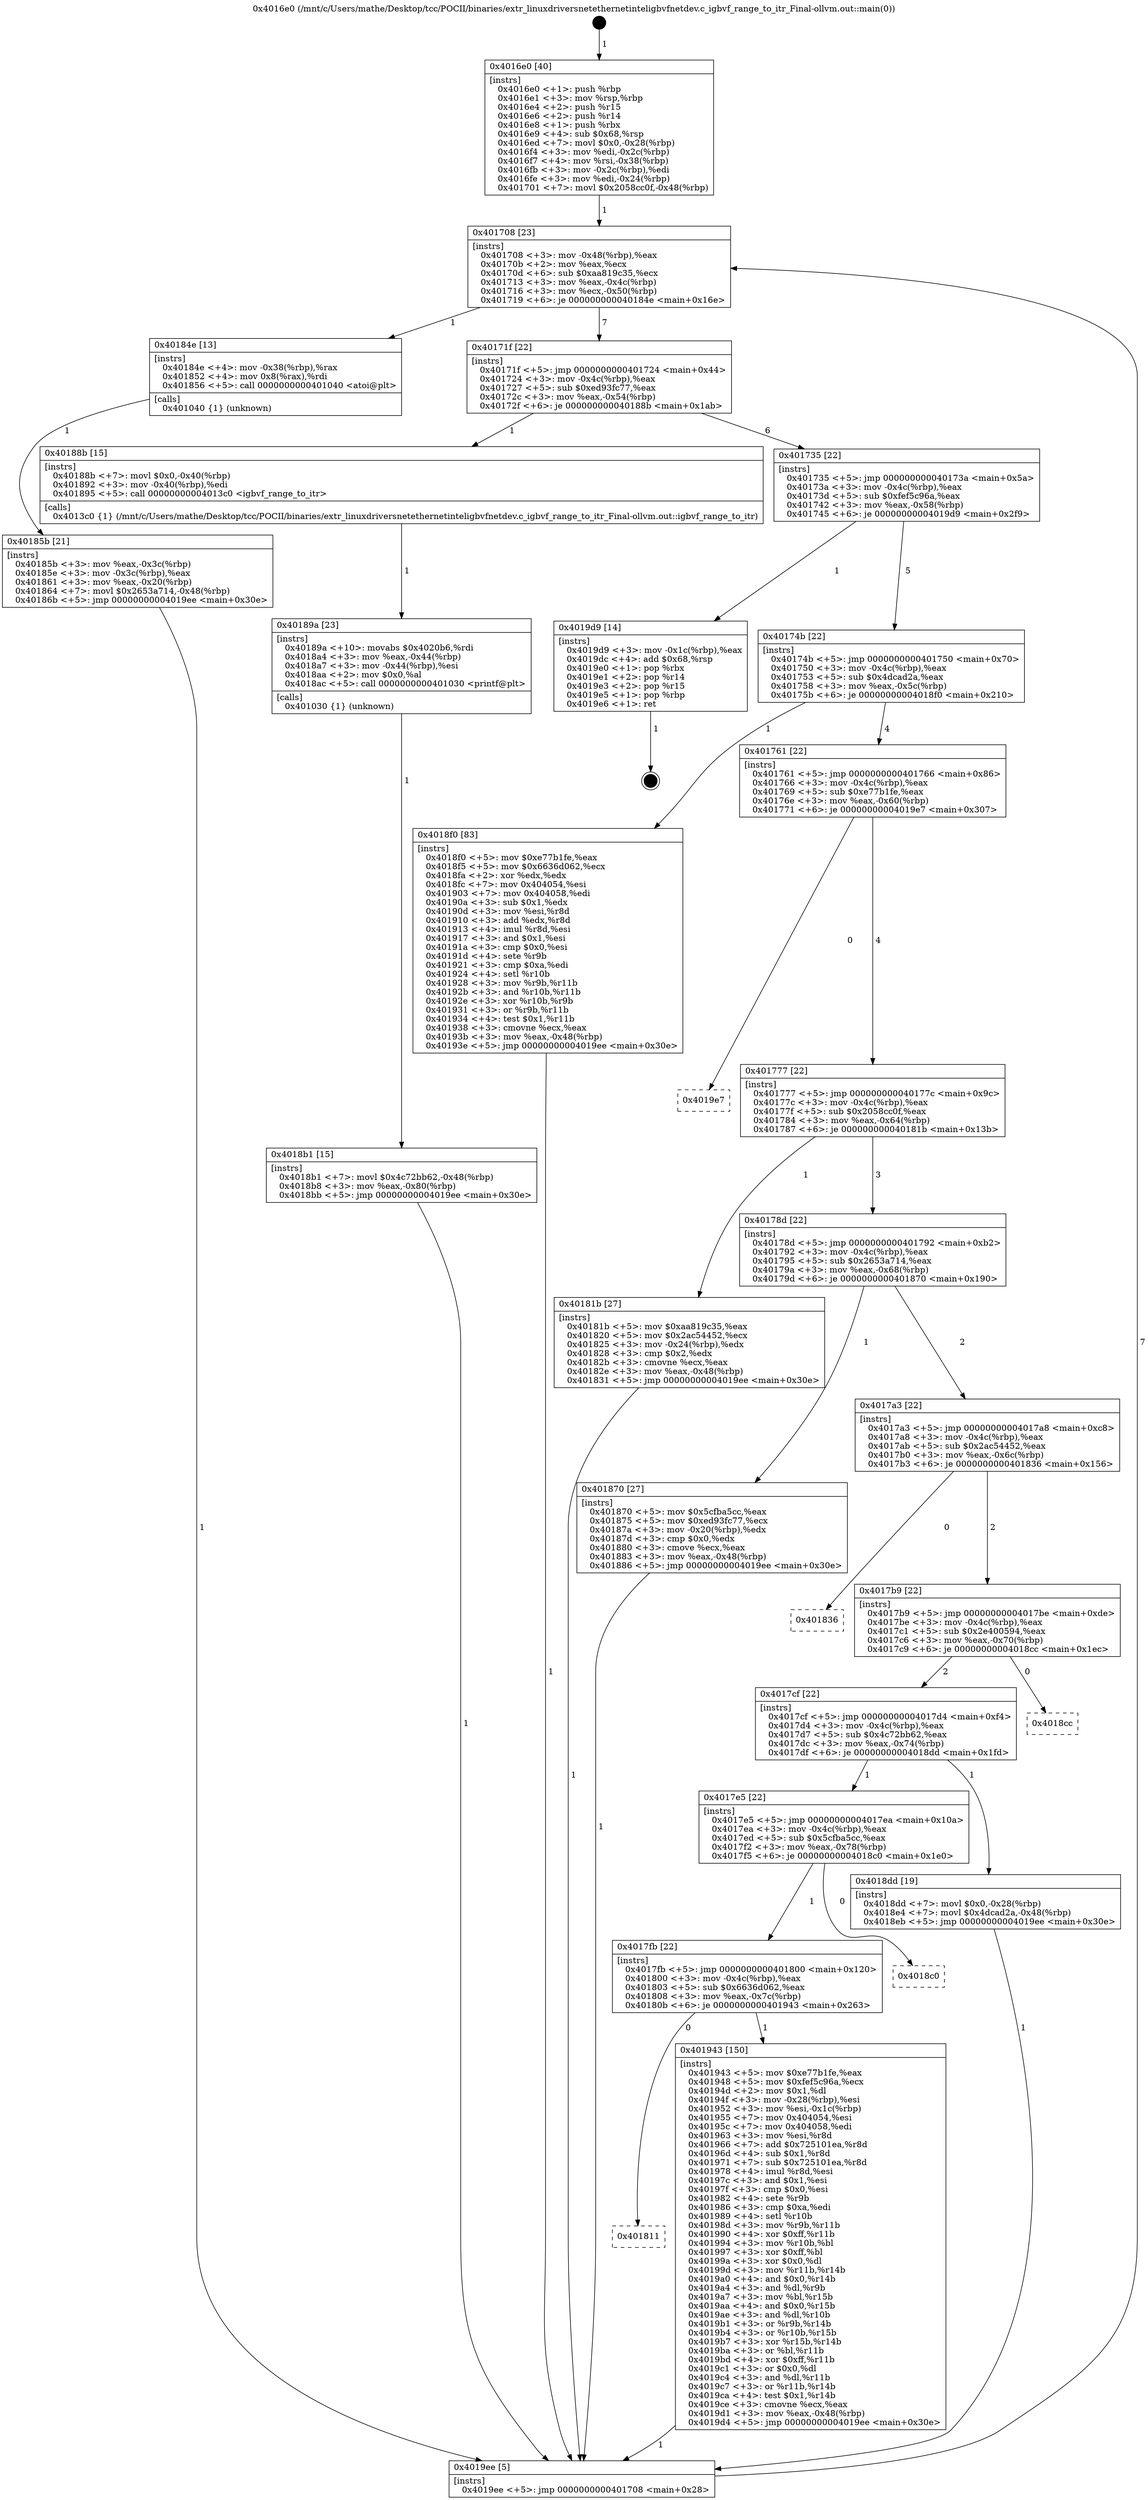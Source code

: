 digraph "0x4016e0" {
  label = "0x4016e0 (/mnt/c/Users/mathe/Desktop/tcc/POCII/binaries/extr_linuxdriversnetethernetinteligbvfnetdev.c_igbvf_range_to_itr_Final-ollvm.out::main(0))"
  labelloc = "t"
  node[shape=record]

  Entry [label="",width=0.3,height=0.3,shape=circle,fillcolor=black,style=filled]
  "0x401708" [label="{
     0x401708 [23]\l
     | [instrs]\l
     &nbsp;&nbsp;0x401708 \<+3\>: mov -0x48(%rbp),%eax\l
     &nbsp;&nbsp;0x40170b \<+2\>: mov %eax,%ecx\l
     &nbsp;&nbsp;0x40170d \<+6\>: sub $0xaa819c35,%ecx\l
     &nbsp;&nbsp;0x401713 \<+3\>: mov %eax,-0x4c(%rbp)\l
     &nbsp;&nbsp;0x401716 \<+3\>: mov %ecx,-0x50(%rbp)\l
     &nbsp;&nbsp;0x401719 \<+6\>: je 000000000040184e \<main+0x16e\>\l
  }"]
  "0x40184e" [label="{
     0x40184e [13]\l
     | [instrs]\l
     &nbsp;&nbsp;0x40184e \<+4\>: mov -0x38(%rbp),%rax\l
     &nbsp;&nbsp;0x401852 \<+4\>: mov 0x8(%rax),%rdi\l
     &nbsp;&nbsp;0x401856 \<+5\>: call 0000000000401040 \<atoi@plt\>\l
     | [calls]\l
     &nbsp;&nbsp;0x401040 \{1\} (unknown)\l
  }"]
  "0x40171f" [label="{
     0x40171f [22]\l
     | [instrs]\l
     &nbsp;&nbsp;0x40171f \<+5\>: jmp 0000000000401724 \<main+0x44\>\l
     &nbsp;&nbsp;0x401724 \<+3\>: mov -0x4c(%rbp),%eax\l
     &nbsp;&nbsp;0x401727 \<+5\>: sub $0xed93fc77,%eax\l
     &nbsp;&nbsp;0x40172c \<+3\>: mov %eax,-0x54(%rbp)\l
     &nbsp;&nbsp;0x40172f \<+6\>: je 000000000040188b \<main+0x1ab\>\l
  }"]
  Exit [label="",width=0.3,height=0.3,shape=circle,fillcolor=black,style=filled,peripheries=2]
  "0x40188b" [label="{
     0x40188b [15]\l
     | [instrs]\l
     &nbsp;&nbsp;0x40188b \<+7\>: movl $0x0,-0x40(%rbp)\l
     &nbsp;&nbsp;0x401892 \<+3\>: mov -0x40(%rbp),%edi\l
     &nbsp;&nbsp;0x401895 \<+5\>: call 00000000004013c0 \<igbvf_range_to_itr\>\l
     | [calls]\l
     &nbsp;&nbsp;0x4013c0 \{1\} (/mnt/c/Users/mathe/Desktop/tcc/POCII/binaries/extr_linuxdriversnetethernetinteligbvfnetdev.c_igbvf_range_to_itr_Final-ollvm.out::igbvf_range_to_itr)\l
  }"]
  "0x401735" [label="{
     0x401735 [22]\l
     | [instrs]\l
     &nbsp;&nbsp;0x401735 \<+5\>: jmp 000000000040173a \<main+0x5a\>\l
     &nbsp;&nbsp;0x40173a \<+3\>: mov -0x4c(%rbp),%eax\l
     &nbsp;&nbsp;0x40173d \<+5\>: sub $0xfef5c96a,%eax\l
     &nbsp;&nbsp;0x401742 \<+3\>: mov %eax,-0x58(%rbp)\l
     &nbsp;&nbsp;0x401745 \<+6\>: je 00000000004019d9 \<main+0x2f9\>\l
  }"]
  "0x401811" [label="{
     0x401811\l
  }", style=dashed]
  "0x4019d9" [label="{
     0x4019d9 [14]\l
     | [instrs]\l
     &nbsp;&nbsp;0x4019d9 \<+3\>: mov -0x1c(%rbp),%eax\l
     &nbsp;&nbsp;0x4019dc \<+4\>: add $0x68,%rsp\l
     &nbsp;&nbsp;0x4019e0 \<+1\>: pop %rbx\l
     &nbsp;&nbsp;0x4019e1 \<+2\>: pop %r14\l
     &nbsp;&nbsp;0x4019e3 \<+2\>: pop %r15\l
     &nbsp;&nbsp;0x4019e5 \<+1\>: pop %rbp\l
     &nbsp;&nbsp;0x4019e6 \<+1\>: ret\l
  }"]
  "0x40174b" [label="{
     0x40174b [22]\l
     | [instrs]\l
     &nbsp;&nbsp;0x40174b \<+5\>: jmp 0000000000401750 \<main+0x70\>\l
     &nbsp;&nbsp;0x401750 \<+3\>: mov -0x4c(%rbp),%eax\l
     &nbsp;&nbsp;0x401753 \<+5\>: sub $0x4dcad2a,%eax\l
     &nbsp;&nbsp;0x401758 \<+3\>: mov %eax,-0x5c(%rbp)\l
     &nbsp;&nbsp;0x40175b \<+6\>: je 00000000004018f0 \<main+0x210\>\l
  }"]
  "0x401943" [label="{
     0x401943 [150]\l
     | [instrs]\l
     &nbsp;&nbsp;0x401943 \<+5\>: mov $0xe77b1fe,%eax\l
     &nbsp;&nbsp;0x401948 \<+5\>: mov $0xfef5c96a,%ecx\l
     &nbsp;&nbsp;0x40194d \<+2\>: mov $0x1,%dl\l
     &nbsp;&nbsp;0x40194f \<+3\>: mov -0x28(%rbp),%esi\l
     &nbsp;&nbsp;0x401952 \<+3\>: mov %esi,-0x1c(%rbp)\l
     &nbsp;&nbsp;0x401955 \<+7\>: mov 0x404054,%esi\l
     &nbsp;&nbsp;0x40195c \<+7\>: mov 0x404058,%edi\l
     &nbsp;&nbsp;0x401963 \<+3\>: mov %esi,%r8d\l
     &nbsp;&nbsp;0x401966 \<+7\>: add $0x725101ea,%r8d\l
     &nbsp;&nbsp;0x40196d \<+4\>: sub $0x1,%r8d\l
     &nbsp;&nbsp;0x401971 \<+7\>: sub $0x725101ea,%r8d\l
     &nbsp;&nbsp;0x401978 \<+4\>: imul %r8d,%esi\l
     &nbsp;&nbsp;0x40197c \<+3\>: and $0x1,%esi\l
     &nbsp;&nbsp;0x40197f \<+3\>: cmp $0x0,%esi\l
     &nbsp;&nbsp;0x401982 \<+4\>: sete %r9b\l
     &nbsp;&nbsp;0x401986 \<+3\>: cmp $0xa,%edi\l
     &nbsp;&nbsp;0x401989 \<+4\>: setl %r10b\l
     &nbsp;&nbsp;0x40198d \<+3\>: mov %r9b,%r11b\l
     &nbsp;&nbsp;0x401990 \<+4\>: xor $0xff,%r11b\l
     &nbsp;&nbsp;0x401994 \<+3\>: mov %r10b,%bl\l
     &nbsp;&nbsp;0x401997 \<+3\>: xor $0xff,%bl\l
     &nbsp;&nbsp;0x40199a \<+3\>: xor $0x0,%dl\l
     &nbsp;&nbsp;0x40199d \<+3\>: mov %r11b,%r14b\l
     &nbsp;&nbsp;0x4019a0 \<+4\>: and $0x0,%r14b\l
     &nbsp;&nbsp;0x4019a4 \<+3\>: and %dl,%r9b\l
     &nbsp;&nbsp;0x4019a7 \<+3\>: mov %bl,%r15b\l
     &nbsp;&nbsp;0x4019aa \<+4\>: and $0x0,%r15b\l
     &nbsp;&nbsp;0x4019ae \<+3\>: and %dl,%r10b\l
     &nbsp;&nbsp;0x4019b1 \<+3\>: or %r9b,%r14b\l
     &nbsp;&nbsp;0x4019b4 \<+3\>: or %r10b,%r15b\l
     &nbsp;&nbsp;0x4019b7 \<+3\>: xor %r15b,%r14b\l
     &nbsp;&nbsp;0x4019ba \<+3\>: or %bl,%r11b\l
     &nbsp;&nbsp;0x4019bd \<+4\>: xor $0xff,%r11b\l
     &nbsp;&nbsp;0x4019c1 \<+3\>: or $0x0,%dl\l
     &nbsp;&nbsp;0x4019c4 \<+3\>: and %dl,%r11b\l
     &nbsp;&nbsp;0x4019c7 \<+3\>: or %r11b,%r14b\l
     &nbsp;&nbsp;0x4019ca \<+4\>: test $0x1,%r14b\l
     &nbsp;&nbsp;0x4019ce \<+3\>: cmovne %ecx,%eax\l
     &nbsp;&nbsp;0x4019d1 \<+3\>: mov %eax,-0x48(%rbp)\l
     &nbsp;&nbsp;0x4019d4 \<+5\>: jmp 00000000004019ee \<main+0x30e\>\l
  }"]
  "0x4018f0" [label="{
     0x4018f0 [83]\l
     | [instrs]\l
     &nbsp;&nbsp;0x4018f0 \<+5\>: mov $0xe77b1fe,%eax\l
     &nbsp;&nbsp;0x4018f5 \<+5\>: mov $0x6636d062,%ecx\l
     &nbsp;&nbsp;0x4018fa \<+2\>: xor %edx,%edx\l
     &nbsp;&nbsp;0x4018fc \<+7\>: mov 0x404054,%esi\l
     &nbsp;&nbsp;0x401903 \<+7\>: mov 0x404058,%edi\l
     &nbsp;&nbsp;0x40190a \<+3\>: sub $0x1,%edx\l
     &nbsp;&nbsp;0x40190d \<+3\>: mov %esi,%r8d\l
     &nbsp;&nbsp;0x401910 \<+3\>: add %edx,%r8d\l
     &nbsp;&nbsp;0x401913 \<+4\>: imul %r8d,%esi\l
     &nbsp;&nbsp;0x401917 \<+3\>: and $0x1,%esi\l
     &nbsp;&nbsp;0x40191a \<+3\>: cmp $0x0,%esi\l
     &nbsp;&nbsp;0x40191d \<+4\>: sete %r9b\l
     &nbsp;&nbsp;0x401921 \<+3\>: cmp $0xa,%edi\l
     &nbsp;&nbsp;0x401924 \<+4\>: setl %r10b\l
     &nbsp;&nbsp;0x401928 \<+3\>: mov %r9b,%r11b\l
     &nbsp;&nbsp;0x40192b \<+3\>: and %r10b,%r11b\l
     &nbsp;&nbsp;0x40192e \<+3\>: xor %r10b,%r9b\l
     &nbsp;&nbsp;0x401931 \<+3\>: or %r9b,%r11b\l
     &nbsp;&nbsp;0x401934 \<+4\>: test $0x1,%r11b\l
     &nbsp;&nbsp;0x401938 \<+3\>: cmovne %ecx,%eax\l
     &nbsp;&nbsp;0x40193b \<+3\>: mov %eax,-0x48(%rbp)\l
     &nbsp;&nbsp;0x40193e \<+5\>: jmp 00000000004019ee \<main+0x30e\>\l
  }"]
  "0x401761" [label="{
     0x401761 [22]\l
     | [instrs]\l
     &nbsp;&nbsp;0x401761 \<+5\>: jmp 0000000000401766 \<main+0x86\>\l
     &nbsp;&nbsp;0x401766 \<+3\>: mov -0x4c(%rbp),%eax\l
     &nbsp;&nbsp;0x401769 \<+5\>: sub $0xe77b1fe,%eax\l
     &nbsp;&nbsp;0x40176e \<+3\>: mov %eax,-0x60(%rbp)\l
     &nbsp;&nbsp;0x401771 \<+6\>: je 00000000004019e7 \<main+0x307\>\l
  }"]
  "0x4017fb" [label="{
     0x4017fb [22]\l
     | [instrs]\l
     &nbsp;&nbsp;0x4017fb \<+5\>: jmp 0000000000401800 \<main+0x120\>\l
     &nbsp;&nbsp;0x401800 \<+3\>: mov -0x4c(%rbp),%eax\l
     &nbsp;&nbsp;0x401803 \<+5\>: sub $0x6636d062,%eax\l
     &nbsp;&nbsp;0x401808 \<+3\>: mov %eax,-0x7c(%rbp)\l
     &nbsp;&nbsp;0x40180b \<+6\>: je 0000000000401943 \<main+0x263\>\l
  }"]
  "0x4019e7" [label="{
     0x4019e7\l
  }", style=dashed]
  "0x401777" [label="{
     0x401777 [22]\l
     | [instrs]\l
     &nbsp;&nbsp;0x401777 \<+5\>: jmp 000000000040177c \<main+0x9c\>\l
     &nbsp;&nbsp;0x40177c \<+3\>: mov -0x4c(%rbp),%eax\l
     &nbsp;&nbsp;0x40177f \<+5\>: sub $0x2058cc0f,%eax\l
     &nbsp;&nbsp;0x401784 \<+3\>: mov %eax,-0x64(%rbp)\l
     &nbsp;&nbsp;0x401787 \<+6\>: je 000000000040181b \<main+0x13b\>\l
  }"]
  "0x4018c0" [label="{
     0x4018c0\l
  }", style=dashed]
  "0x40181b" [label="{
     0x40181b [27]\l
     | [instrs]\l
     &nbsp;&nbsp;0x40181b \<+5\>: mov $0xaa819c35,%eax\l
     &nbsp;&nbsp;0x401820 \<+5\>: mov $0x2ac54452,%ecx\l
     &nbsp;&nbsp;0x401825 \<+3\>: mov -0x24(%rbp),%edx\l
     &nbsp;&nbsp;0x401828 \<+3\>: cmp $0x2,%edx\l
     &nbsp;&nbsp;0x40182b \<+3\>: cmovne %ecx,%eax\l
     &nbsp;&nbsp;0x40182e \<+3\>: mov %eax,-0x48(%rbp)\l
     &nbsp;&nbsp;0x401831 \<+5\>: jmp 00000000004019ee \<main+0x30e\>\l
  }"]
  "0x40178d" [label="{
     0x40178d [22]\l
     | [instrs]\l
     &nbsp;&nbsp;0x40178d \<+5\>: jmp 0000000000401792 \<main+0xb2\>\l
     &nbsp;&nbsp;0x401792 \<+3\>: mov -0x4c(%rbp),%eax\l
     &nbsp;&nbsp;0x401795 \<+5\>: sub $0x2653a714,%eax\l
     &nbsp;&nbsp;0x40179a \<+3\>: mov %eax,-0x68(%rbp)\l
     &nbsp;&nbsp;0x40179d \<+6\>: je 0000000000401870 \<main+0x190\>\l
  }"]
  "0x4019ee" [label="{
     0x4019ee [5]\l
     | [instrs]\l
     &nbsp;&nbsp;0x4019ee \<+5\>: jmp 0000000000401708 \<main+0x28\>\l
  }"]
  "0x4016e0" [label="{
     0x4016e0 [40]\l
     | [instrs]\l
     &nbsp;&nbsp;0x4016e0 \<+1\>: push %rbp\l
     &nbsp;&nbsp;0x4016e1 \<+3\>: mov %rsp,%rbp\l
     &nbsp;&nbsp;0x4016e4 \<+2\>: push %r15\l
     &nbsp;&nbsp;0x4016e6 \<+2\>: push %r14\l
     &nbsp;&nbsp;0x4016e8 \<+1\>: push %rbx\l
     &nbsp;&nbsp;0x4016e9 \<+4\>: sub $0x68,%rsp\l
     &nbsp;&nbsp;0x4016ed \<+7\>: movl $0x0,-0x28(%rbp)\l
     &nbsp;&nbsp;0x4016f4 \<+3\>: mov %edi,-0x2c(%rbp)\l
     &nbsp;&nbsp;0x4016f7 \<+4\>: mov %rsi,-0x38(%rbp)\l
     &nbsp;&nbsp;0x4016fb \<+3\>: mov -0x2c(%rbp),%edi\l
     &nbsp;&nbsp;0x4016fe \<+3\>: mov %edi,-0x24(%rbp)\l
     &nbsp;&nbsp;0x401701 \<+7\>: movl $0x2058cc0f,-0x48(%rbp)\l
  }"]
  "0x40185b" [label="{
     0x40185b [21]\l
     | [instrs]\l
     &nbsp;&nbsp;0x40185b \<+3\>: mov %eax,-0x3c(%rbp)\l
     &nbsp;&nbsp;0x40185e \<+3\>: mov -0x3c(%rbp),%eax\l
     &nbsp;&nbsp;0x401861 \<+3\>: mov %eax,-0x20(%rbp)\l
     &nbsp;&nbsp;0x401864 \<+7\>: movl $0x2653a714,-0x48(%rbp)\l
     &nbsp;&nbsp;0x40186b \<+5\>: jmp 00000000004019ee \<main+0x30e\>\l
  }"]
  "0x4017e5" [label="{
     0x4017e5 [22]\l
     | [instrs]\l
     &nbsp;&nbsp;0x4017e5 \<+5\>: jmp 00000000004017ea \<main+0x10a\>\l
     &nbsp;&nbsp;0x4017ea \<+3\>: mov -0x4c(%rbp),%eax\l
     &nbsp;&nbsp;0x4017ed \<+5\>: sub $0x5cfba5cc,%eax\l
     &nbsp;&nbsp;0x4017f2 \<+3\>: mov %eax,-0x78(%rbp)\l
     &nbsp;&nbsp;0x4017f5 \<+6\>: je 00000000004018c0 \<main+0x1e0\>\l
  }"]
  "0x401870" [label="{
     0x401870 [27]\l
     | [instrs]\l
     &nbsp;&nbsp;0x401870 \<+5\>: mov $0x5cfba5cc,%eax\l
     &nbsp;&nbsp;0x401875 \<+5\>: mov $0xed93fc77,%ecx\l
     &nbsp;&nbsp;0x40187a \<+3\>: mov -0x20(%rbp),%edx\l
     &nbsp;&nbsp;0x40187d \<+3\>: cmp $0x0,%edx\l
     &nbsp;&nbsp;0x401880 \<+3\>: cmove %ecx,%eax\l
     &nbsp;&nbsp;0x401883 \<+3\>: mov %eax,-0x48(%rbp)\l
     &nbsp;&nbsp;0x401886 \<+5\>: jmp 00000000004019ee \<main+0x30e\>\l
  }"]
  "0x4017a3" [label="{
     0x4017a3 [22]\l
     | [instrs]\l
     &nbsp;&nbsp;0x4017a3 \<+5\>: jmp 00000000004017a8 \<main+0xc8\>\l
     &nbsp;&nbsp;0x4017a8 \<+3\>: mov -0x4c(%rbp),%eax\l
     &nbsp;&nbsp;0x4017ab \<+5\>: sub $0x2ac54452,%eax\l
     &nbsp;&nbsp;0x4017b0 \<+3\>: mov %eax,-0x6c(%rbp)\l
     &nbsp;&nbsp;0x4017b3 \<+6\>: je 0000000000401836 \<main+0x156\>\l
  }"]
  "0x40189a" [label="{
     0x40189a [23]\l
     | [instrs]\l
     &nbsp;&nbsp;0x40189a \<+10\>: movabs $0x4020b6,%rdi\l
     &nbsp;&nbsp;0x4018a4 \<+3\>: mov %eax,-0x44(%rbp)\l
     &nbsp;&nbsp;0x4018a7 \<+3\>: mov -0x44(%rbp),%esi\l
     &nbsp;&nbsp;0x4018aa \<+2\>: mov $0x0,%al\l
     &nbsp;&nbsp;0x4018ac \<+5\>: call 0000000000401030 \<printf@plt\>\l
     | [calls]\l
     &nbsp;&nbsp;0x401030 \{1\} (unknown)\l
  }"]
  "0x4018b1" [label="{
     0x4018b1 [15]\l
     | [instrs]\l
     &nbsp;&nbsp;0x4018b1 \<+7\>: movl $0x4c72bb62,-0x48(%rbp)\l
     &nbsp;&nbsp;0x4018b8 \<+3\>: mov %eax,-0x80(%rbp)\l
     &nbsp;&nbsp;0x4018bb \<+5\>: jmp 00000000004019ee \<main+0x30e\>\l
  }"]
  "0x4018dd" [label="{
     0x4018dd [19]\l
     | [instrs]\l
     &nbsp;&nbsp;0x4018dd \<+7\>: movl $0x0,-0x28(%rbp)\l
     &nbsp;&nbsp;0x4018e4 \<+7\>: movl $0x4dcad2a,-0x48(%rbp)\l
     &nbsp;&nbsp;0x4018eb \<+5\>: jmp 00000000004019ee \<main+0x30e\>\l
  }"]
  "0x401836" [label="{
     0x401836\l
  }", style=dashed]
  "0x4017b9" [label="{
     0x4017b9 [22]\l
     | [instrs]\l
     &nbsp;&nbsp;0x4017b9 \<+5\>: jmp 00000000004017be \<main+0xde\>\l
     &nbsp;&nbsp;0x4017be \<+3\>: mov -0x4c(%rbp),%eax\l
     &nbsp;&nbsp;0x4017c1 \<+5\>: sub $0x2e400594,%eax\l
     &nbsp;&nbsp;0x4017c6 \<+3\>: mov %eax,-0x70(%rbp)\l
     &nbsp;&nbsp;0x4017c9 \<+6\>: je 00000000004018cc \<main+0x1ec\>\l
  }"]
  "0x4017cf" [label="{
     0x4017cf [22]\l
     | [instrs]\l
     &nbsp;&nbsp;0x4017cf \<+5\>: jmp 00000000004017d4 \<main+0xf4\>\l
     &nbsp;&nbsp;0x4017d4 \<+3\>: mov -0x4c(%rbp),%eax\l
     &nbsp;&nbsp;0x4017d7 \<+5\>: sub $0x4c72bb62,%eax\l
     &nbsp;&nbsp;0x4017dc \<+3\>: mov %eax,-0x74(%rbp)\l
     &nbsp;&nbsp;0x4017df \<+6\>: je 00000000004018dd \<main+0x1fd\>\l
  }"]
  "0x4018cc" [label="{
     0x4018cc\l
  }", style=dashed]
  Entry -> "0x4016e0" [label=" 1"]
  "0x401708" -> "0x40184e" [label=" 1"]
  "0x401708" -> "0x40171f" [label=" 7"]
  "0x4019d9" -> Exit [label=" 1"]
  "0x40171f" -> "0x40188b" [label=" 1"]
  "0x40171f" -> "0x401735" [label=" 6"]
  "0x401943" -> "0x4019ee" [label=" 1"]
  "0x401735" -> "0x4019d9" [label=" 1"]
  "0x401735" -> "0x40174b" [label=" 5"]
  "0x4017fb" -> "0x401811" [label=" 0"]
  "0x40174b" -> "0x4018f0" [label=" 1"]
  "0x40174b" -> "0x401761" [label=" 4"]
  "0x4017fb" -> "0x401943" [label=" 1"]
  "0x401761" -> "0x4019e7" [label=" 0"]
  "0x401761" -> "0x401777" [label=" 4"]
  "0x4017e5" -> "0x4017fb" [label=" 1"]
  "0x401777" -> "0x40181b" [label=" 1"]
  "0x401777" -> "0x40178d" [label=" 3"]
  "0x40181b" -> "0x4019ee" [label=" 1"]
  "0x4016e0" -> "0x401708" [label=" 1"]
  "0x4019ee" -> "0x401708" [label=" 7"]
  "0x40184e" -> "0x40185b" [label=" 1"]
  "0x40185b" -> "0x4019ee" [label=" 1"]
  "0x4017e5" -> "0x4018c0" [label=" 0"]
  "0x40178d" -> "0x401870" [label=" 1"]
  "0x40178d" -> "0x4017a3" [label=" 2"]
  "0x401870" -> "0x4019ee" [label=" 1"]
  "0x40188b" -> "0x40189a" [label=" 1"]
  "0x40189a" -> "0x4018b1" [label=" 1"]
  "0x4018b1" -> "0x4019ee" [label=" 1"]
  "0x4018f0" -> "0x4019ee" [label=" 1"]
  "0x4017a3" -> "0x401836" [label=" 0"]
  "0x4017a3" -> "0x4017b9" [label=" 2"]
  "0x4018dd" -> "0x4019ee" [label=" 1"]
  "0x4017b9" -> "0x4018cc" [label=" 0"]
  "0x4017b9" -> "0x4017cf" [label=" 2"]
  "0x4017cf" -> "0x4017e5" [label=" 1"]
  "0x4017cf" -> "0x4018dd" [label=" 1"]
}
